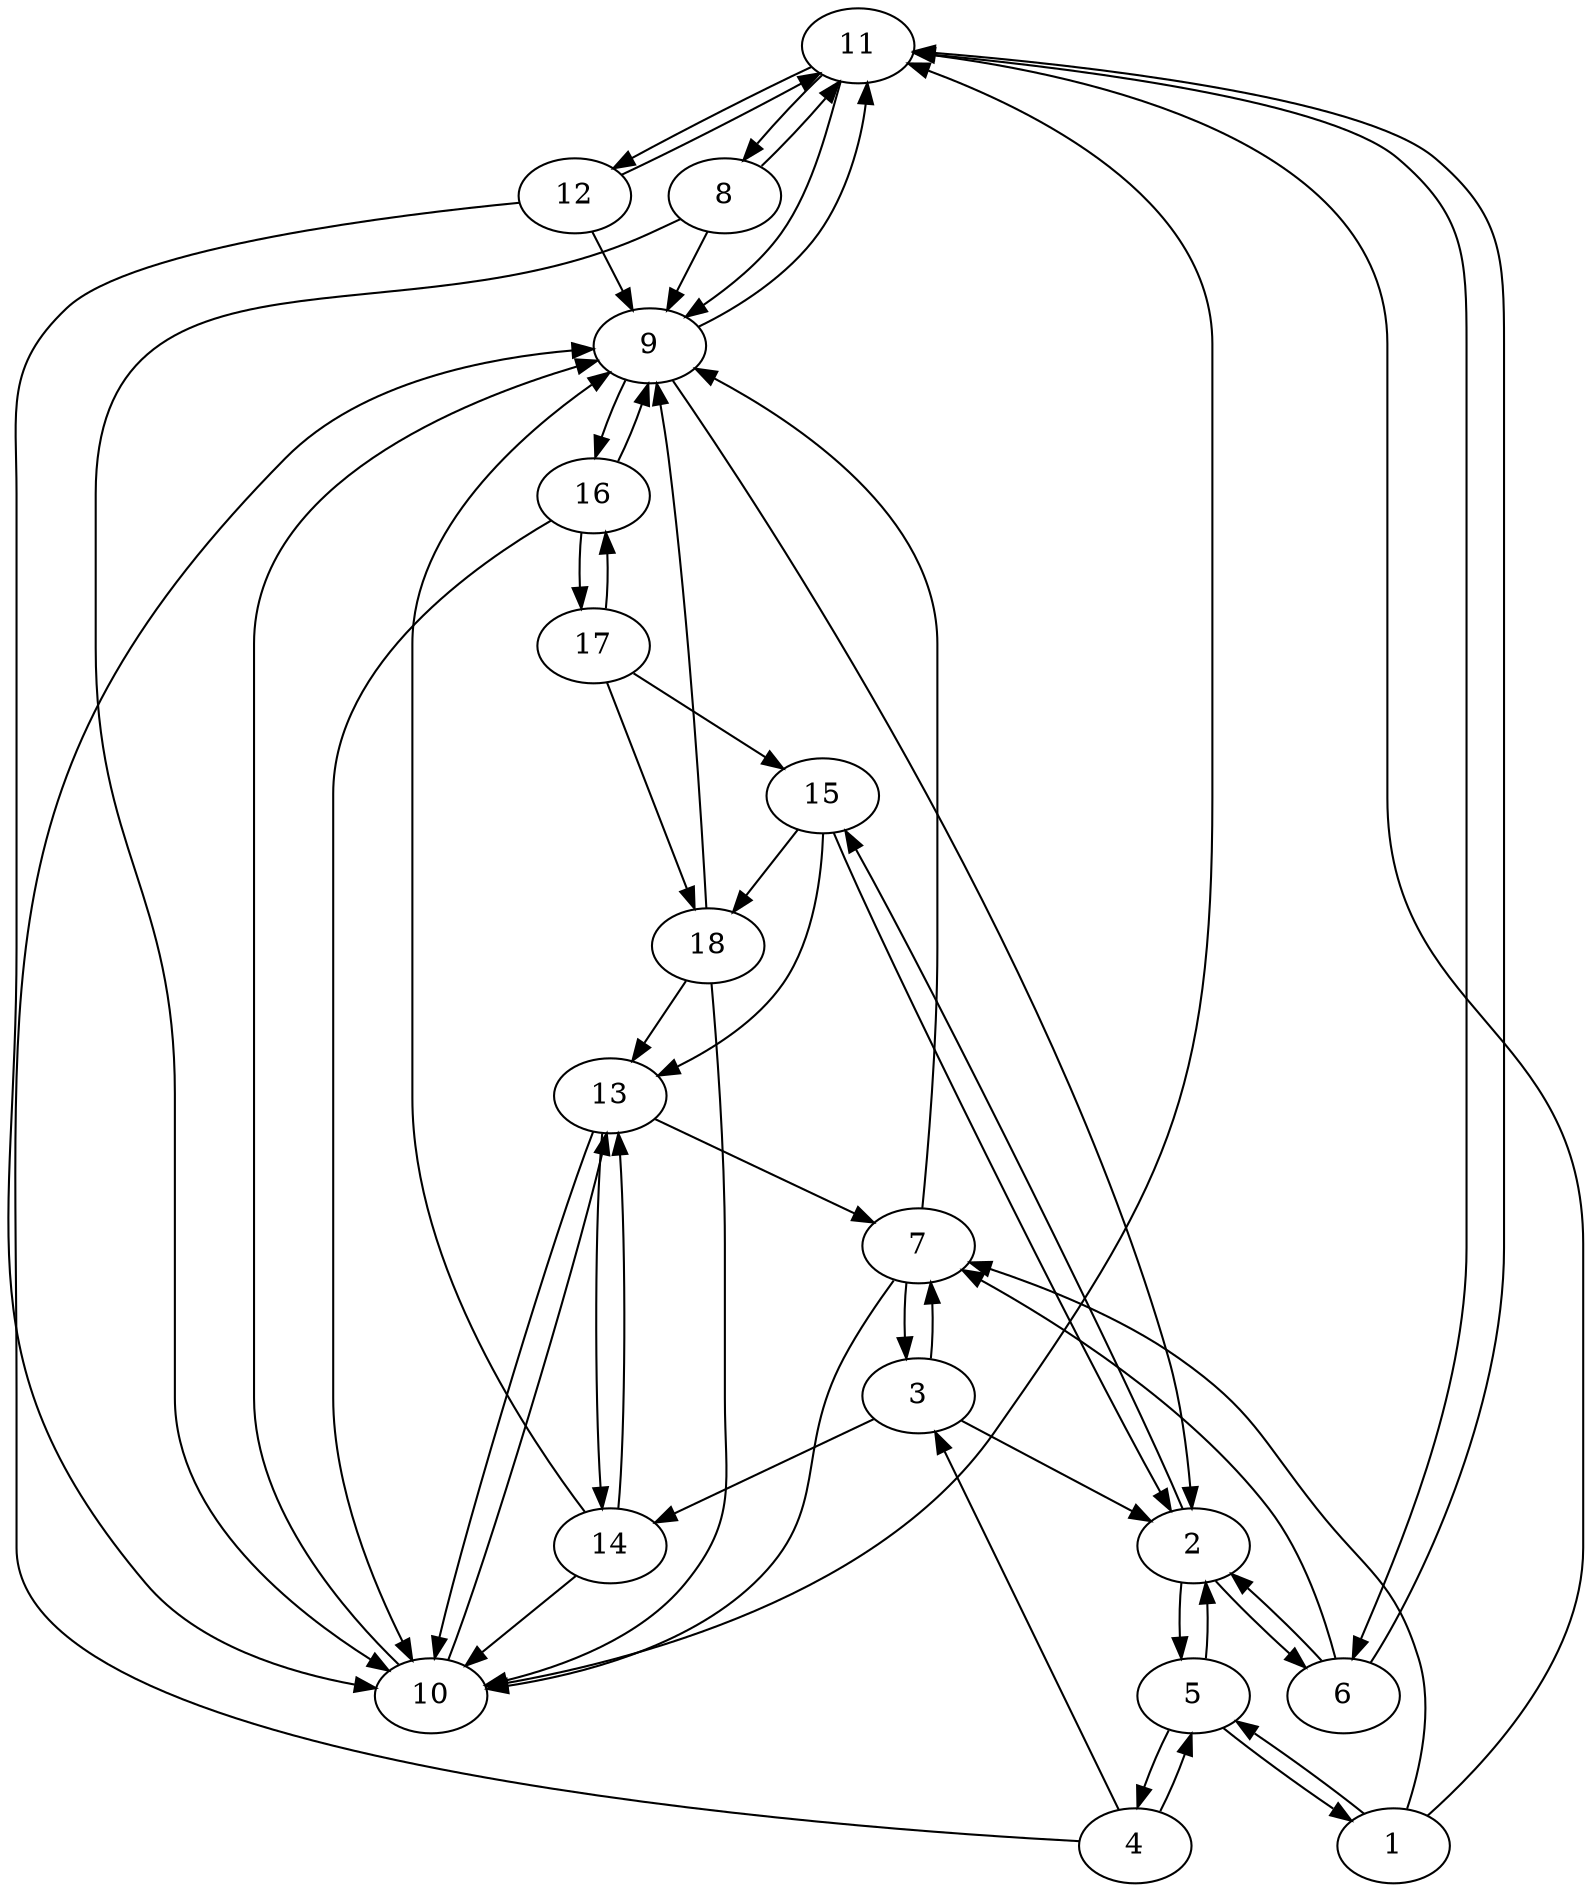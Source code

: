 strict digraph  {
	11 -> 9;
	11 -> 12;
	11 -> 8;
	11 -> 6;
	10 -> 9;
	10 -> 11;
	10 -> 13;
	13 -> 7;
	13 -> 10;
	13 -> 14;
	12 -> 9;
	12 -> 11;
	12 -> 10;
	15 -> 2;
	15 -> 13;
	15 -> 18;
	14 -> 9;
	14 -> 10;
	14 -> 13;
	17 -> 16;
	17 -> 15;
	17 -> 18;
	16 -> 9;
	16 -> 17;
	16 -> 10;
	18 -> 9;
	18 -> 10;
	18 -> 13;
	1 -> 7;
	1 -> 11;
	1 -> 5;
	3 -> 2;
	3 -> 7;
	3 -> 14;
	2 -> 15;
	2 -> 5;
	2 -> 6;
	5 -> 2;
	5 -> 1;
	5 -> 4;
	4 -> 9;
	4 -> 3;
	4 -> 5;
	7 -> 9;
	7 -> 10;
	7 -> 3;
	6 -> 2;
	6 -> 7;
	6 -> 11;
	9 -> 2;
	9 -> 11;
	9 -> 16;
	8 -> 9;
	8 -> 11;
	8 -> 10;
}
